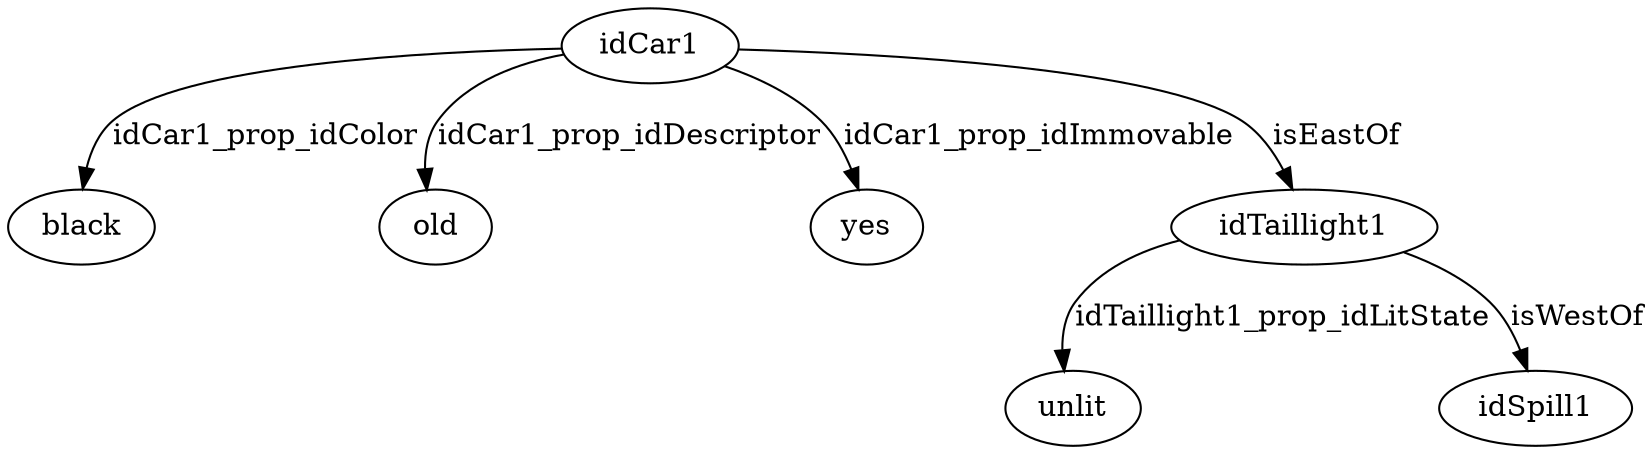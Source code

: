 strict digraph  {
idCar1 [node_type=entity_node, root=root];
black;
old;
yes;
idTaillight1;
unlit;
idSpill1;
idCar1 -> black  [edge_type=property, label=idCar1_prop_idColor];
idCar1 -> old  [edge_type=property, label=idCar1_prop_idDescriptor];
idCar1 -> yes  [edge_type=property, label=idCar1_prop_idImmovable];
idCar1 -> idTaillight1  [edge_type=relationship, label=isEastOf];
idTaillight1 -> unlit  [edge_type=property, label=idTaillight1_prop_idLitState];
idTaillight1 -> idSpill1  [edge_type=relationship, label=isWestOf];
}
